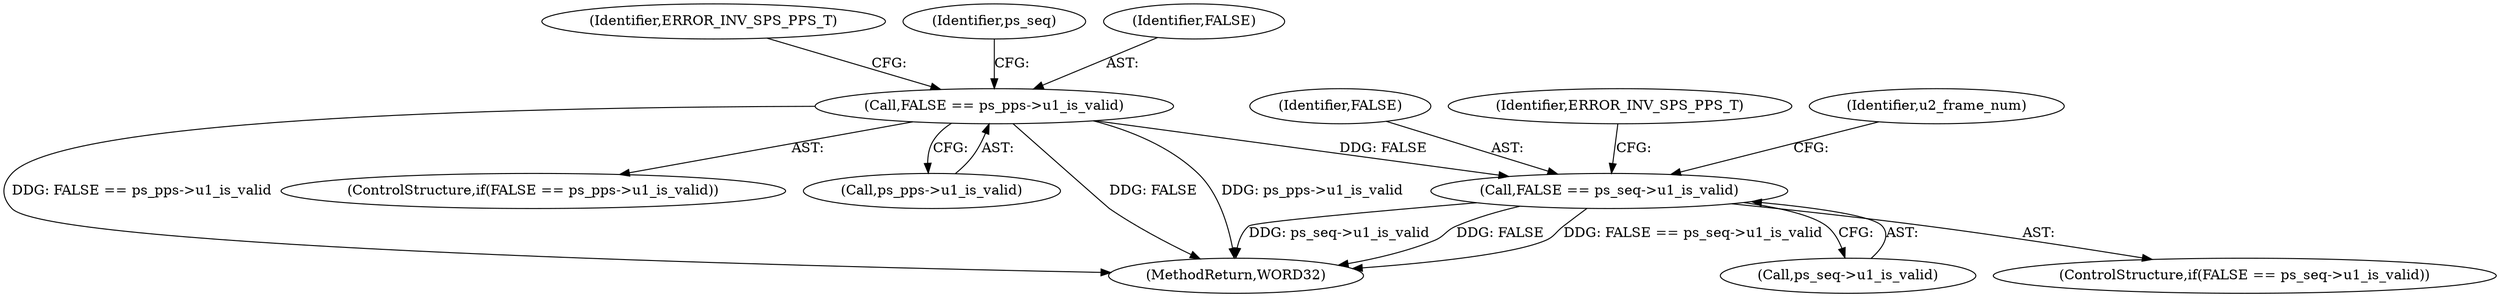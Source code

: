 digraph "0_Android_a78887bcffbc2995cf9ed72e0697acf560875e9e_2@pointer" {
"1000464" [label="(Call,FALSE == ps_seq->u1_is_valid)"];
"1000445" [label="(Call,FALSE == ps_pps->u1_is_valid)"];
"1000464" [label="(Call,FALSE == ps_seq->u1_is_valid)"];
"1000465" [label="(Identifier,FALSE)"];
"1000470" [label="(Identifier,ERROR_INV_SPS_PPS_T)"];
"1000472" [label="(Identifier,u2_frame_num)"];
"1000463" [label="(ControlStructure,if(FALSE == ps_seq->u1_is_valid))"];
"1000445" [label="(Call,FALSE == ps_pps->u1_is_valid)"];
"1000452" [label="(Identifier,ERROR_INV_SPS_PPS_T)"];
"1002571" [label="(MethodReturn,WORD32)"];
"1000444" [label="(ControlStructure,if(FALSE == ps_pps->u1_is_valid))"];
"1000454" [label="(Identifier,ps_seq)"];
"1000466" [label="(Call,ps_seq->u1_is_valid)"];
"1000447" [label="(Call,ps_pps->u1_is_valid)"];
"1000446" [label="(Identifier,FALSE)"];
"1000464" -> "1000463"  [label="AST: "];
"1000464" -> "1000466"  [label="CFG: "];
"1000465" -> "1000464"  [label="AST: "];
"1000466" -> "1000464"  [label="AST: "];
"1000470" -> "1000464"  [label="CFG: "];
"1000472" -> "1000464"  [label="CFG: "];
"1000464" -> "1002571"  [label="DDG: FALSE"];
"1000464" -> "1002571"  [label="DDG: FALSE == ps_seq->u1_is_valid"];
"1000464" -> "1002571"  [label="DDG: ps_seq->u1_is_valid"];
"1000445" -> "1000464"  [label="DDG: FALSE"];
"1000445" -> "1000444"  [label="AST: "];
"1000445" -> "1000447"  [label="CFG: "];
"1000446" -> "1000445"  [label="AST: "];
"1000447" -> "1000445"  [label="AST: "];
"1000452" -> "1000445"  [label="CFG: "];
"1000454" -> "1000445"  [label="CFG: "];
"1000445" -> "1002571"  [label="DDG: FALSE"];
"1000445" -> "1002571"  [label="DDG: ps_pps->u1_is_valid"];
"1000445" -> "1002571"  [label="DDG: FALSE == ps_pps->u1_is_valid"];
}
